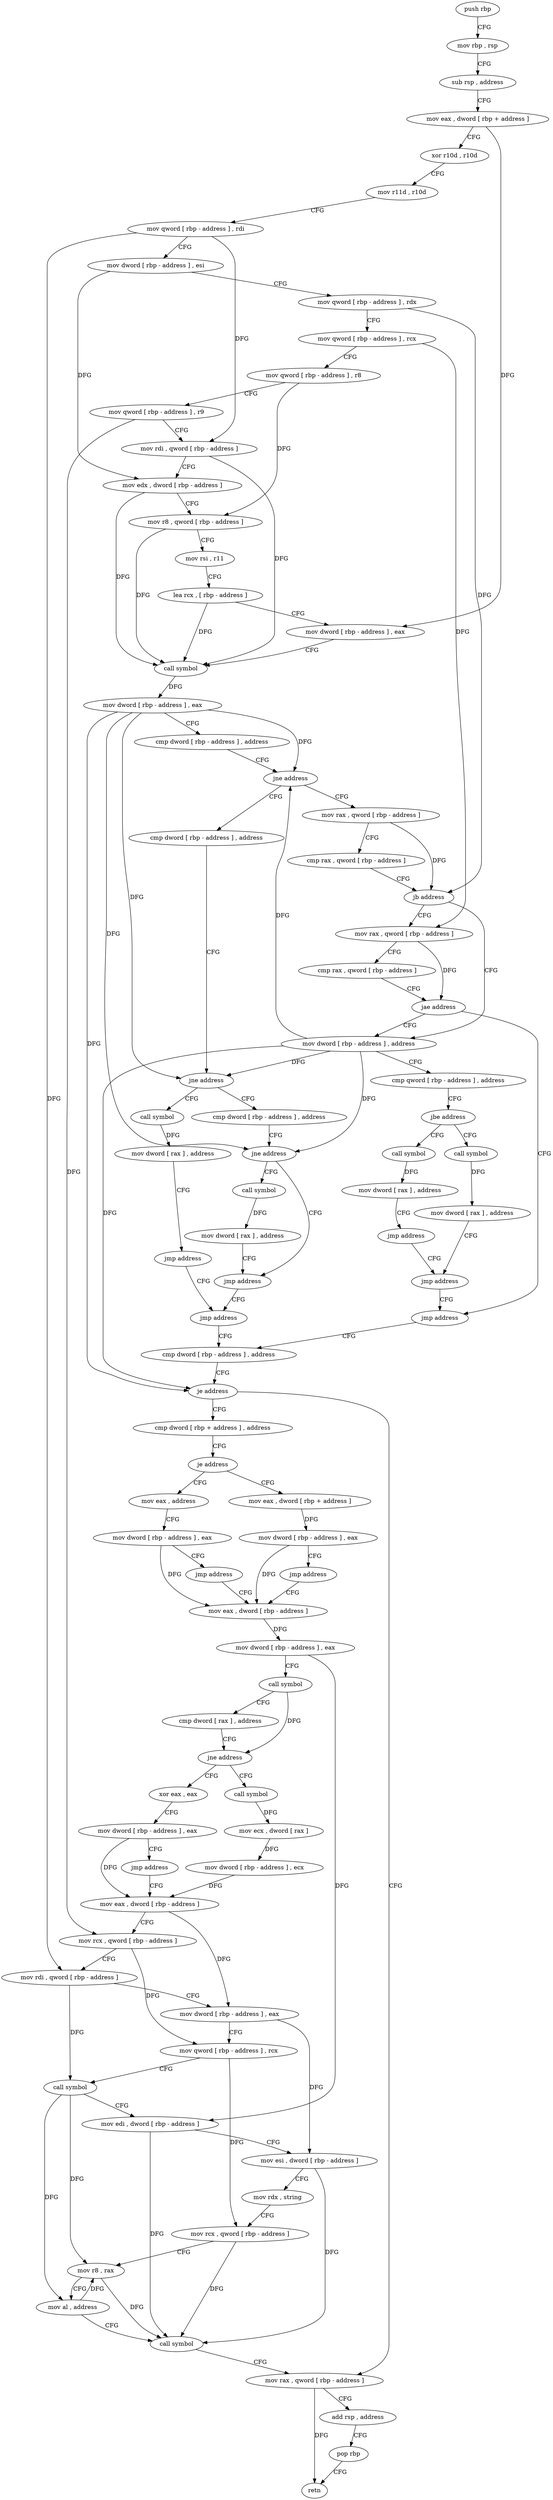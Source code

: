 digraph "func" {
"4398064" [label = "push rbp" ]
"4398065" [label = "mov rbp , rsp" ]
"4398068" [label = "sub rsp , address" ]
"4398072" [label = "mov eax , dword [ rbp + address ]" ]
"4398075" [label = "xor r10d , r10d" ]
"4398078" [label = "mov r11d , r10d" ]
"4398081" [label = "mov qword [ rbp - address ] , rdi" ]
"4398085" [label = "mov dword [ rbp - address ] , esi" ]
"4398088" [label = "mov qword [ rbp - address ] , rdx" ]
"4398092" [label = "mov qword [ rbp - address ] , rcx" ]
"4398096" [label = "mov qword [ rbp - address ] , r8" ]
"4398100" [label = "mov qword [ rbp - address ] , r9" ]
"4398104" [label = "mov rdi , qword [ rbp - address ]" ]
"4398108" [label = "mov edx , dword [ rbp - address ]" ]
"4398111" [label = "mov r8 , qword [ rbp - address ]" ]
"4398115" [label = "mov rsi , r11" ]
"4398118" [label = "lea rcx , [ rbp - address ]" ]
"4398122" [label = "mov dword [ rbp - address ] , eax" ]
"4398125" [label = "call symbol" ]
"4398130" [label = "mov dword [ rbp - address ] , eax" ]
"4398133" [label = "cmp dword [ rbp - address ] , address" ]
"4398137" [label = "jne address" ]
"4398229" [label = "cmp dword [ rbp - address ] , address" ]
"4398143" [label = "mov rax , qword [ rbp - address ]" ]
"4398233" [label = "jne address" ]
"4398255" [label = "cmp dword [ rbp - address ] , address" ]
"4398239" [label = "call symbol" ]
"4398147" [label = "cmp rax , qword [ rbp - address ]" ]
"4398151" [label = "jb address" ]
"4398171" [label = "mov dword [ rbp - address ] , address" ]
"4398157" [label = "mov rax , qword [ rbp - address ]" ]
"4398259" [label = "jne address" ]
"4398276" [label = "jmp address" ]
"4398265" [label = "call symbol" ]
"4398244" [label = "mov dword [ rax ] , address" ]
"4398250" [label = "jmp address" ]
"4398281" [label = "jmp address" ]
"4398178" [label = "cmp qword [ rbp - address ] , address" ]
"4398186" [label = "jbe address" ]
"4398208" [label = "call symbol" ]
"4398192" [label = "call symbol" ]
"4398161" [label = "cmp rax , qword [ rbp - address ]" ]
"4398165" [label = "jae address" ]
"4398224" [label = "jmp address" ]
"4398270" [label = "mov dword [ rax ] , address" ]
"4398286" [label = "cmp dword [ rbp - address ] , address" ]
"4398213" [label = "mov dword [ rax ] , address" ]
"4398219" [label = "jmp address" ]
"4398197" [label = "mov dword [ rax ] , address" ]
"4398203" [label = "jmp address" ]
"4398290" [label = "je address" ]
"4398423" [label = "mov rax , qword [ rbp - address ]" ]
"4398296" [label = "cmp dword [ rbp + address ] , address" ]
"4398427" [label = "add rsp , address" ]
"4398431" [label = "pop rbp" ]
"4398432" [label = "retn" ]
"4398300" [label = "je address" ]
"4398317" [label = "mov eax , address" ]
"4398306" [label = "mov eax , dword [ rbp + address ]" ]
"4398322" [label = "mov dword [ rbp - address ] , eax" ]
"4398325" [label = "jmp address" ]
"4398330" [label = "mov eax , dword [ rbp - address ]" ]
"4398309" [label = "mov dword [ rbp - address ] , eax" ]
"4398312" [label = "jmp address" ]
"4398333" [label = "mov dword [ rbp - address ] , eax" ]
"4398336" [label = "call symbol" ]
"4398341" [label = "cmp dword [ rax ] , address" ]
"4398344" [label = "jne address" ]
"4398360" [label = "call symbol" ]
"4398350" [label = "xor eax , eax" ]
"4398365" [label = "mov ecx , dword [ rax ]" ]
"4398367" [label = "mov dword [ rbp - address ] , ecx" ]
"4398370" [label = "mov eax , dword [ rbp - address ]" ]
"4398352" [label = "mov dword [ rbp - address ] , eax" ]
"4398355" [label = "jmp address" ]
"4398373" [label = "mov rcx , qword [ rbp - address ]" ]
"4398377" [label = "mov rdi , qword [ rbp - address ]" ]
"4398381" [label = "mov dword [ rbp - address ] , eax" ]
"4398384" [label = "mov qword [ rbp - address ] , rcx" ]
"4398388" [label = "call symbol" ]
"4398393" [label = "mov edi , dword [ rbp - address ]" ]
"4398396" [label = "mov esi , dword [ rbp - address ]" ]
"4398399" [label = "mov rdx , string" ]
"4398409" [label = "mov rcx , qword [ rbp - address ]" ]
"4398413" [label = "mov r8 , rax" ]
"4398416" [label = "mov al , address" ]
"4398418" [label = "call symbol" ]
"4398064" -> "4398065" [ label = "CFG" ]
"4398065" -> "4398068" [ label = "CFG" ]
"4398068" -> "4398072" [ label = "CFG" ]
"4398072" -> "4398075" [ label = "CFG" ]
"4398072" -> "4398122" [ label = "DFG" ]
"4398075" -> "4398078" [ label = "CFG" ]
"4398078" -> "4398081" [ label = "CFG" ]
"4398081" -> "4398085" [ label = "CFG" ]
"4398081" -> "4398104" [ label = "DFG" ]
"4398081" -> "4398377" [ label = "DFG" ]
"4398085" -> "4398088" [ label = "CFG" ]
"4398085" -> "4398108" [ label = "DFG" ]
"4398088" -> "4398092" [ label = "CFG" ]
"4398088" -> "4398151" [ label = "DFG" ]
"4398092" -> "4398096" [ label = "CFG" ]
"4398092" -> "4398157" [ label = "DFG" ]
"4398096" -> "4398100" [ label = "CFG" ]
"4398096" -> "4398111" [ label = "DFG" ]
"4398100" -> "4398104" [ label = "CFG" ]
"4398100" -> "4398373" [ label = "DFG" ]
"4398104" -> "4398108" [ label = "CFG" ]
"4398104" -> "4398125" [ label = "DFG" ]
"4398108" -> "4398111" [ label = "CFG" ]
"4398108" -> "4398125" [ label = "DFG" ]
"4398111" -> "4398115" [ label = "CFG" ]
"4398111" -> "4398125" [ label = "DFG" ]
"4398115" -> "4398118" [ label = "CFG" ]
"4398118" -> "4398122" [ label = "CFG" ]
"4398118" -> "4398125" [ label = "DFG" ]
"4398122" -> "4398125" [ label = "CFG" ]
"4398125" -> "4398130" [ label = "DFG" ]
"4398130" -> "4398133" [ label = "CFG" ]
"4398130" -> "4398137" [ label = "DFG" ]
"4398130" -> "4398233" [ label = "DFG" ]
"4398130" -> "4398259" [ label = "DFG" ]
"4398130" -> "4398290" [ label = "DFG" ]
"4398133" -> "4398137" [ label = "CFG" ]
"4398137" -> "4398229" [ label = "CFG" ]
"4398137" -> "4398143" [ label = "CFG" ]
"4398229" -> "4398233" [ label = "CFG" ]
"4398143" -> "4398147" [ label = "CFG" ]
"4398143" -> "4398151" [ label = "DFG" ]
"4398233" -> "4398255" [ label = "CFG" ]
"4398233" -> "4398239" [ label = "CFG" ]
"4398255" -> "4398259" [ label = "CFG" ]
"4398239" -> "4398244" [ label = "DFG" ]
"4398147" -> "4398151" [ label = "CFG" ]
"4398151" -> "4398171" [ label = "CFG" ]
"4398151" -> "4398157" [ label = "CFG" ]
"4398171" -> "4398178" [ label = "CFG" ]
"4398171" -> "4398137" [ label = "DFG" ]
"4398171" -> "4398233" [ label = "DFG" ]
"4398171" -> "4398259" [ label = "DFG" ]
"4398171" -> "4398290" [ label = "DFG" ]
"4398157" -> "4398161" [ label = "CFG" ]
"4398157" -> "4398165" [ label = "DFG" ]
"4398259" -> "4398276" [ label = "CFG" ]
"4398259" -> "4398265" [ label = "CFG" ]
"4398276" -> "4398281" [ label = "CFG" ]
"4398265" -> "4398270" [ label = "DFG" ]
"4398244" -> "4398250" [ label = "CFG" ]
"4398250" -> "4398281" [ label = "CFG" ]
"4398281" -> "4398286" [ label = "CFG" ]
"4398178" -> "4398186" [ label = "CFG" ]
"4398186" -> "4398208" [ label = "CFG" ]
"4398186" -> "4398192" [ label = "CFG" ]
"4398208" -> "4398213" [ label = "DFG" ]
"4398192" -> "4398197" [ label = "DFG" ]
"4398161" -> "4398165" [ label = "CFG" ]
"4398165" -> "4398224" [ label = "CFG" ]
"4398165" -> "4398171" [ label = "CFG" ]
"4398224" -> "4398286" [ label = "CFG" ]
"4398270" -> "4398276" [ label = "CFG" ]
"4398286" -> "4398290" [ label = "CFG" ]
"4398213" -> "4398219" [ label = "CFG" ]
"4398219" -> "4398224" [ label = "CFG" ]
"4398197" -> "4398203" [ label = "CFG" ]
"4398203" -> "4398219" [ label = "CFG" ]
"4398290" -> "4398423" [ label = "CFG" ]
"4398290" -> "4398296" [ label = "CFG" ]
"4398423" -> "4398427" [ label = "CFG" ]
"4398423" -> "4398432" [ label = "DFG" ]
"4398296" -> "4398300" [ label = "CFG" ]
"4398427" -> "4398431" [ label = "CFG" ]
"4398431" -> "4398432" [ label = "CFG" ]
"4398300" -> "4398317" [ label = "CFG" ]
"4398300" -> "4398306" [ label = "CFG" ]
"4398317" -> "4398322" [ label = "CFG" ]
"4398306" -> "4398309" [ label = "DFG" ]
"4398322" -> "4398325" [ label = "CFG" ]
"4398322" -> "4398330" [ label = "DFG" ]
"4398325" -> "4398330" [ label = "CFG" ]
"4398330" -> "4398333" [ label = "DFG" ]
"4398309" -> "4398312" [ label = "CFG" ]
"4398309" -> "4398330" [ label = "DFG" ]
"4398312" -> "4398330" [ label = "CFG" ]
"4398333" -> "4398336" [ label = "CFG" ]
"4398333" -> "4398393" [ label = "DFG" ]
"4398336" -> "4398341" [ label = "CFG" ]
"4398336" -> "4398344" [ label = "DFG" ]
"4398341" -> "4398344" [ label = "CFG" ]
"4398344" -> "4398360" [ label = "CFG" ]
"4398344" -> "4398350" [ label = "CFG" ]
"4398360" -> "4398365" [ label = "DFG" ]
"4398350" -> "4398352" [ label = "CFG" ]
"4398365" -> "4398367" [ label = "DFG" ]
"4398367" -> "4398370" [ label = "DFG" ]
"4398370" -> "4398373" [ label = "CFG" ]
"4398370" -> "4398381" [ label = "DFG" ]
"4398352" -> "4398355" [ label = "CFG" ]
"4398352" -> "4398370" [ label = "DFG" ]
"4398355" -> "4398370" [ label = "CFG" ]
"4398373" -> "4398377" [ label = "CFG" ]
"4398373" -> "4398384" [ label = "DFG" ]
"4398377" -> "4398381" [ label = "CFG" ]
"4398377" -> "4398388" [ label = "DFG" ]
"4398381" -> "4398384" [ label = "CFG" ]
"4398381" -> "4398396" [ label = "DFG" ]
"4398384" -> "4398388" [ label = "CFG" ]
"4398384" -> "4398409" [ label = "DFG" ]
"4398388" -> "4398393" [ label = "CFG" ]
"4398388" -> "4398413" [ label = "DFG" ]
"4398388" -> "4398416" [ label = "DFG" ]
"4398393" -> "4398396" [ label = "CFG" ]
"4398393" -> "4398418" [ label = "DFG" ]
"4398396" -> "4398399" [ label = "CFG" ]
"4398396" -> "4398418" [ label = "DFG" ]
"4398399" -> "4398409" [ label = "CFG" ]
"4398409" -> "4398413" [ label = "CFG" ]
"4398409" -> "4398418" [ label = "DFG" ]
"4398413" -> "4398416" [ label = "CFG" ]
"4398413" -> "4398418" [ label = "DFG" ]
"4398416" -> "4398418" [ label = "CFG" ]
"4398416" -> "4398413" [ label = "DFG" ]
"4398418" -> "4398423" [ label = "CFG" ]
}
